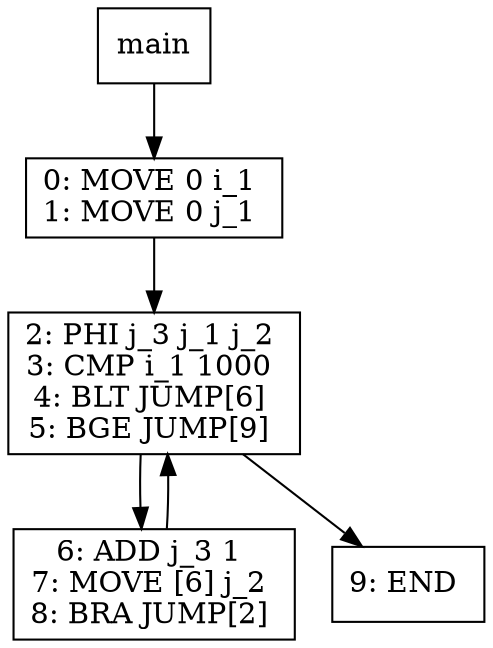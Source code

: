 digraph test008 {
node [shape=box]
1[label="main"]
1 -> 3
3[label="0: MOVE 0 i_1 
1: MOVE 0 j_1 
"]
3 -> 5
5[label="2: PHI j_3 j_1 j_2 
3: CMP i_1 1000 
4: BLT JUMP[6] 
5: BGE JUMP[9] 
"]
5 -> 7
7[label="6: ADD j_3 1 
7: MOVE [6] j_2 
8: BRA JUMP[2] 
"]
7 -> 5
5 -> 8
8[label="9: END 
"]
}
